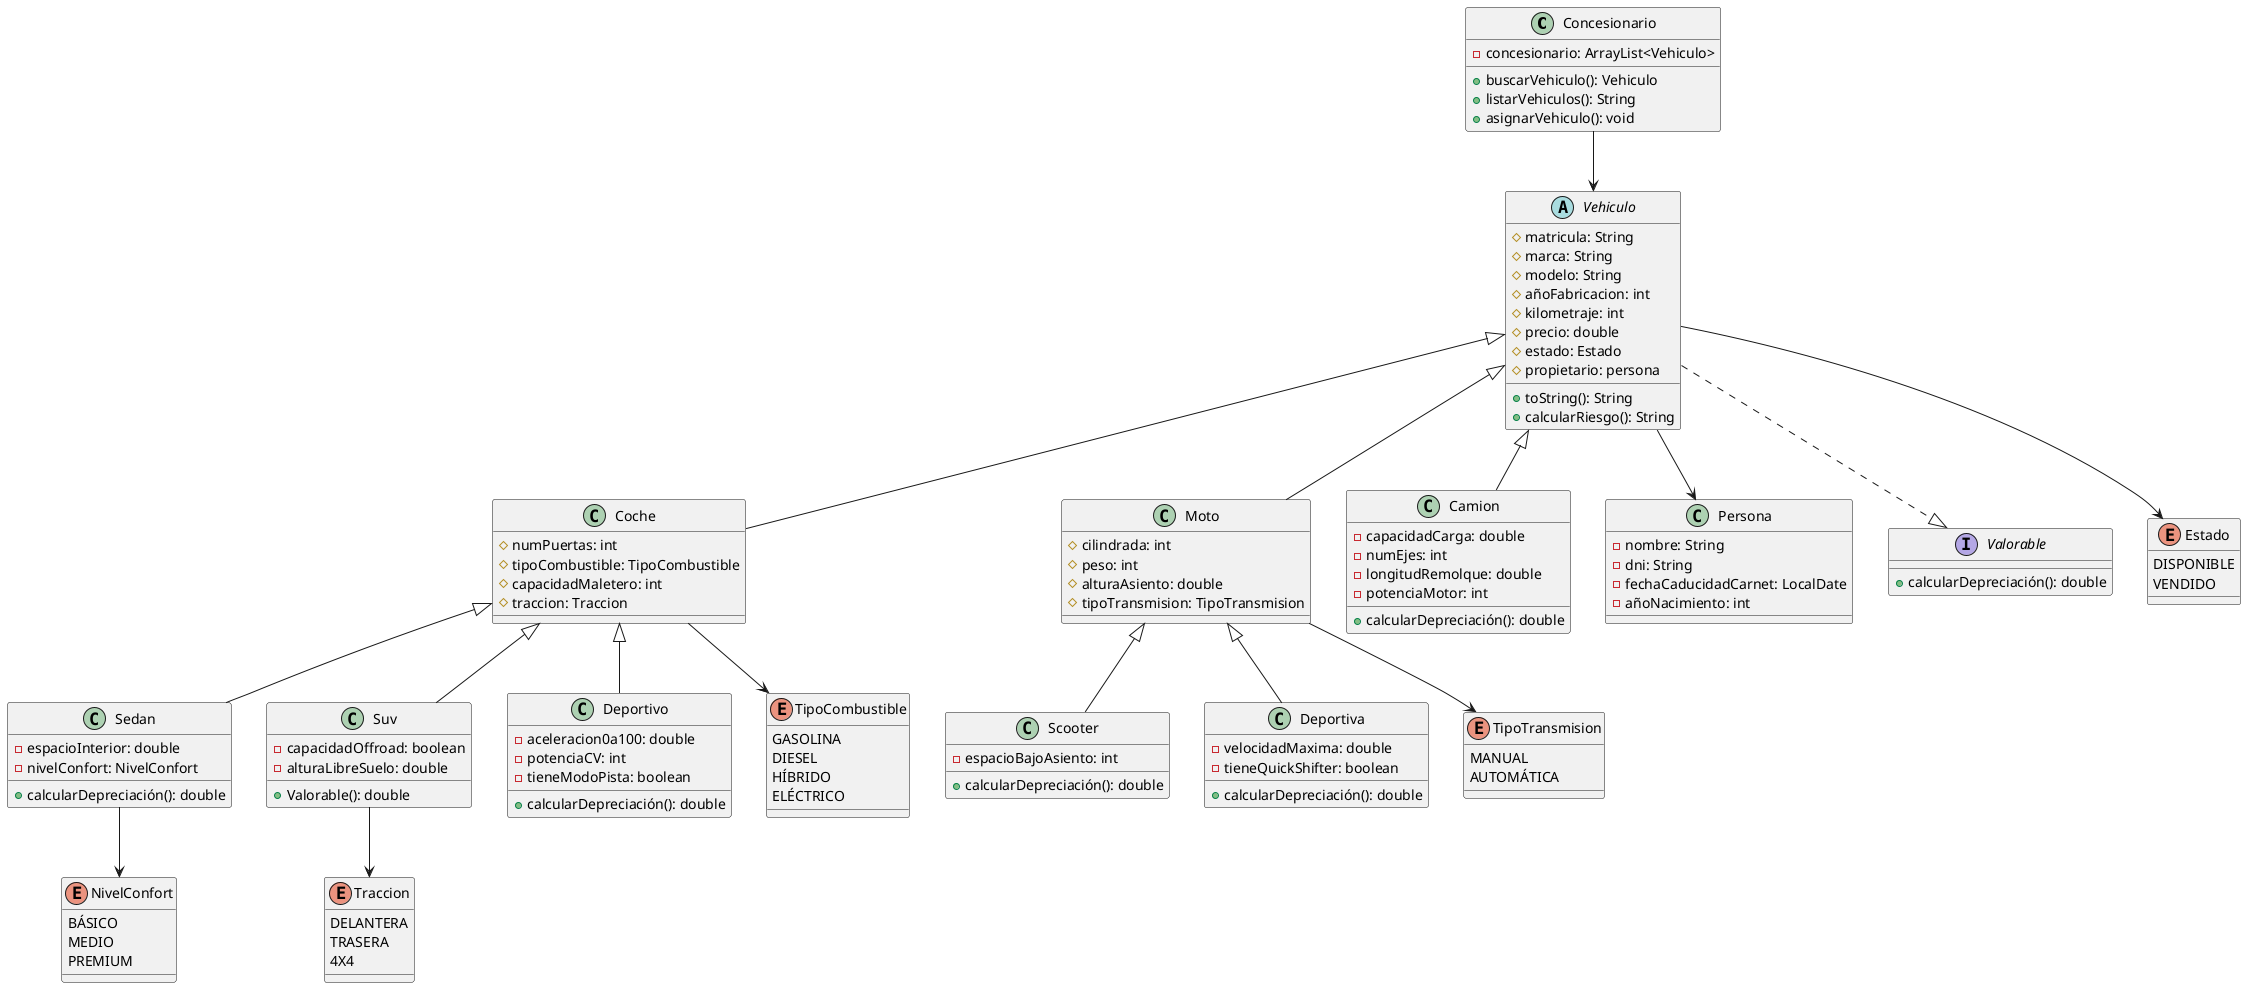 @startuml
class Concesionario {
- concesionario: ArrayList<Vehiculo>

+ buscarVehiculo(): Vehiculo
+ listarVehiculos(): String
+ asignarVehiculo(): void
}

abstract class Vehiculo {
# matricula: String
# marca: String
# modelo: String
# añoFabricacion: int
# kilometraje: int
# precio: double
# estado: Estado
# propietario: persona

+ toString(): String
+ calcularRiesgo(): String
}

class Coche{
# numPuertas: int
# tipoCombustible: TipoCombustible
# capacidadMaletero: int
# traccion: Traccion
}

class Sedan{
- espacioInterior: double
- nivelConfort: NivelConfort

+ calcularDepreciación(): double
}
class Suv {
- capacidadOffroad: boolean
- alturaLibreSuelo: double

+ Valorable(): double
}
class Deportivo {
- aceleracion0a100: double
- potenciaCV: int
- tieneModoPista: boolean

+ calcularDepreciación(): double
}

class Moto{
# cilindrada: int
# peso: int
# alturaAsiento: double
# tipoTransmision: TipoTransmision
}

class Scooter{
-espacioBajoAsiento: int

+ calcularDepreciación(): double
}

class Deportiva{
- velocidadMaxima: double
- tieneQuickShifter: boolean

+ calcularDepreciación(): double
}

class Camion{
- capacidadCarga: double
- numEjes: int
- longitudRemolque: double
- potenciaMotor: int

+ calcularDepreciación(): double
}

class Persona{
- nombre: String
- dni: String
- fechaCaducidadCarnet: LocalDate
- añoNacimiento: int
}

interface Valorable{
+ calcularDepreciación(): double
}

enum Estado {
DISPONIBLE
VENDIDO
}

enum TipoCombustible {
GASOLINA
DIESEL
HÍBRIDO
ELÉCTRICO
}

enum Traccion {
DELANTERA
TRASERA
4X4
}

enum NivelConfort {
BÁSICO
MEDIO
PREMIUM
}

enum TipoTransmision {
MANUAL
AUTOMÁTICA
}

Concesionario --> Vehiculo
Vehiculo --> Persona
Vehiculo --> Estado
Vehiculo ..|> Valorable
Vehiculo <|-- Coche
Vehiculo <|-- Moto
Vehiculo <|-- Camion
Coche <|-- Sedan
Coche <|-- Suv
Coche <|-- Deportivo
Coche --> TipoCombustible
Sedan --> NivelConfort
Suv --> Traccion
Moto <|-- Scooter
Moto <|-- Deportiva
Moto --> TipoTransmision

@enduml